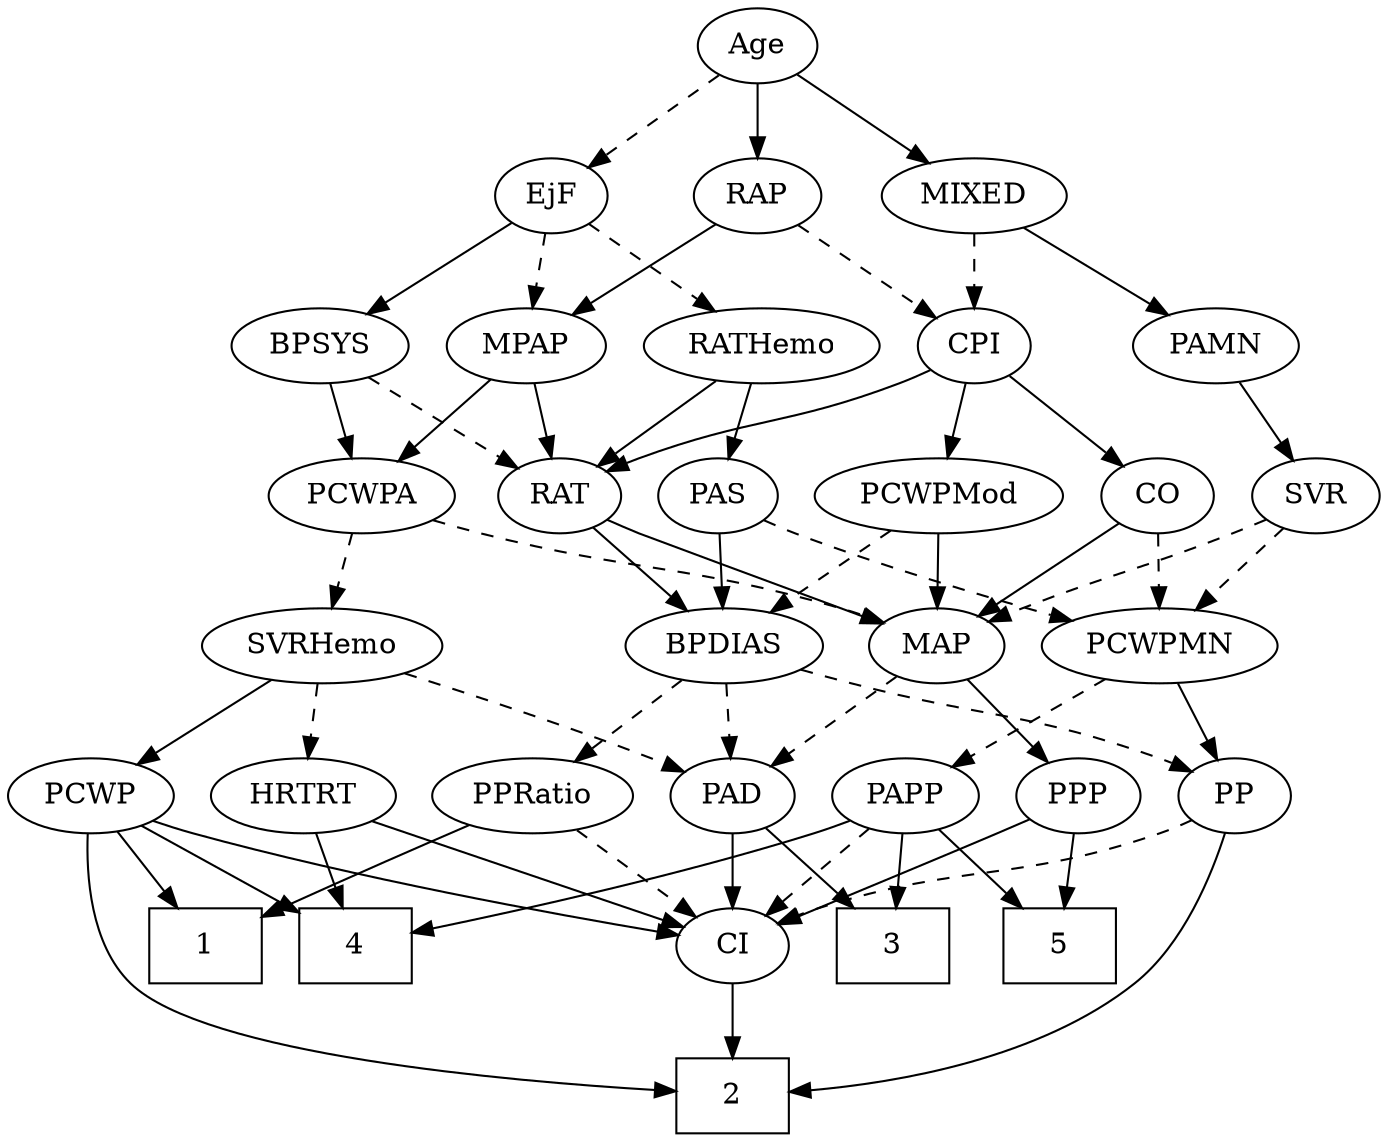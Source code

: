 strict digraph {
	graph [bb="0,0,602.04,540"];
	node [label="\N"];
	1	[height=0.5,
		pos="90.097,90",
		shape=box,
		width=0.75];
	2	[height=0.5,
		pos="311.1,18",
		shape=box,
		width=0.75];
	3	[height=0.5,
		pos="386.1,90",
		shape=box,
		width=0.75];
	4	[height=0.5,
		pos="162.1,90",
		shape=box,
		width=0.75];
	5	[height=0.5,
		pos="462.1,90",
		shape=box,
		width=0.75];
	Age	[height=0.5,
		pos="323.1,522",
		width=0.75];
	EjF	[height=0.5,
		pos="232.1,450",
		width=0.75];
	Age -> EjF	[pos="e,249.14,464.11 305.98,507.83 292.25,497.27 272.79,482.3 257.28,470.37",
		style=dashed];
	RAP	[height=0.5,
		pos="323.1,450",
		width=0.77632];
	Age -> RAP	[pos="e,323.1,468.1 323.1,503.7 323.1,495.98 323.1,486.71 323.1,478.11",
		style=solid];
	MIXED	[height=0.5,
		pos="418.1,450",
		width=1.1193];
	Age -> MIXED	[pos="e,398.15,465.7 340.52,508.16 354.26,498.04 373.7,483.71 389.69,471.93",
		style=solid];
	MPAP	[height=0.5,
		pos="222.1,378",
		width=0.97491];
	EjF -> MPAP	[pos="e,224.56,396.28 229.68,432.05 228.57,424.35 227.24,415.03 226.01,406.36",
		style=dashed];
	BPSYS	[height=0.5,
		pos="131.1,378",
		width=1.0471];
	EjF -> BPSYS	[pos="e,151.78,393.34 214.04,436.49 199.16,426.17 177.76,411.34 160.42,399.32",
		style=solid];
	RATHemo	[height=0.5,
		pos="324.1,378",
		width=1.3721];
	EjF -> RATHemo	[pos="e,303.66,394.55 249.4,435.83 262.4,425.94 280.49,412.18 295.61,400.67",
		style=dashed];
	RAP -> MPAP	[pos="e,242.24,392.96 304.57,436.16 289.54,425.74 268.08,410.87 250.82,398.91",
		style=solid];
	CPI	[height=0.5,
		pos="418.1,378",
		width=0.75];
	RAP -> CPI	[pos="e,400.63,391.87 340.97,435.83 355.52,425.11 376.26,409.83 392.56,397.82",
		style=dashed];
	PAMN	[height=0.5,
		pos="530.1,378",
		width=1.011];
	MIXED -> PAMN	[pos="e,508.5,392.5 440.49,435 457.58,424.33 481.28,409.51 500.02,397.8",
		style=solid];
	MIXED -> CPI	[pos="e,418.1,396.1 418.1,431.7 418.1,423.98 418.1,414.71 418.1,406.11",
		style=dashed];
	RAT	[height=0.5,
		pos="235.1,306",
		width=0.75827];
	MPAP -> RAT	[pos="e,231.89,324.28 225.24,360.05 226.68,352.35 228.41,343.03 230.01,334.36",
		style=solid];
	PCWPA	[height=0.5,
		pos="146.1,306",
		width=1.1555];
	MPAP -> PCWPA	[pos="e,163.08,322.64 205.61,361.81 195.39,352.4 182.08,340.14 170.64,329.61",
		style=solid];
	BPSYS -> RAT	[pos="e,216.52,319.5 152.14,362.83 168.22,352.02 190.49,337.02 207.91,325.3",
		style=dashed];
	BPSYS -> PCWPA	[pos="e,142.4,324.28 134.73,360.05 136.4,352.26 138.42,342.82 140.29,334.08",
		style=solid];
	PAD	[height=0.5,
		pos="311.1,162",
		width=0.79437];
	PAD -> 3	[pos="e,367.66,108.2 326.64,146.5 336.33,137.45 349.04,125.59 360.22,115.15",
		style=solid];
	CI	[height=0.5,
		pos="311.1,90",
		width=0.75];
	PAD -> CI	[pos="e,311.1,108.1 311.1,143.7 311.1,135.98 311.1,126.71 311.1,118.11",
		style=solid];
	CO	[height=0.5,
		pos="501.1,306",
		width=0.75];
	PCWPMN	[height=0.5,
		pos="502.1,234",
		width=1.3902];
	CO -> PCWPMN	[pos="e,501.85,252.1 501.34,287.7 501.45,279.98 501.59,270.71 501.71,262.11",
		style=dashed];
	MAP	[height=0.5,
		pos="403.1,234",
		width=0.84854];
	CO -> MAP	[pos="e,421.96,248.47 483.12,292.16 468.35,281.61 447.18,266.49 430.32,254.45",
		style=solid];
	PAS	[height=0.5,
		pos="307.1,306",
		width=0.75];
	PAS -> PCWPMN	[pos="e,464.7,246.08 328.23,294.51 333.07,292.25 338.22,289.96 343.1,288 380.02,273.19 422.84,259.09 454.75,249.15",
		style=dashed];
	BPDIAS	[height=0.5,
		pos="309.1,234",
		width=1.1735];
	PAS -> BPDIAS	[pos="e,308.61,252.1 307.59,287.7 307.81,279.98 308.08,270.71 308.32,262.11",
		style=solid];
	SVR	[height=0.5,
		pos="574.1,306",
		width=0.77632];
	PAMN -> SVR	[pos="e,564.05,322.99 540.52,360.41 545.92,351.83 552.61,341.19 558.59,331.67",
		style=solid];
	RATHemo -> PAS	[pos="e,311.29,324.28 319.98,360.05 318.09,352.26 315.8,342.82 313.67,334.08",
		style=solid];
	RATHemo -> RAT	[pos="e,252.1,320.37 304.34,361.46 291.37,351.26 274.27,337.81 260.32,326.84",
		style=solid];
	CPI -> CO	[pos="e,485.02,320.56 434.5,363.17 446.74,352.85 463.65,338.58 477.37,327.01",
		style=solid];
	CPI -> RAT	[pos="e,256.22,317.52 396.97,366.48 392.14,364.22 386.98,361.94 382.1,360 333.88,340.89 319.31,343.11 271.1,324 269.27,323.27 267.4,322.5 \
265.52,321.69",
		style=solid];
	PCWPMod	[height=0.5,
		pos="404.1,306",
		width=1.4443];
	CPI -> PCWPMod	[pos="e,407.55,324.28 414.71,360.05 413.17,352.35 411.3,343.03 409.57,334.36",
		style=solid];
	RAT -> BPDIAS	[pos="e,292.6,250.61 250.07,290.83 260.09,281.36 273.5,268.67 285,257.79",
		style=solid];
	RAT -> MAP	[pos="e,378.38,244.83 256.7,294.54 261.42,292.33 266.41,290.05 271.1,288 280.46,283.91 332.85,262.97 368.75,248.67",
		style=solid];
	SVR -> PCWPMN	[pos="e,518.76,251.2 559.18,290.5 549.61,281.19 536.97,268.9 526.01,258.25",
		style=dashed];
	SVR -> MAP	[pos="e,427.15,245.39 552.29,294.7 547.32,292.43 542.05,290.08 537.1,288 495.86,270.65 484.58,268.75 443.1,252 440.91,251.12 438.67,250.2 \
436.41,249.26",
		style=dashed];
	PCWPMod -> BPDIAS	[pos="e,329.47,250.01 383.01,289.46 369.67,279.63 352.25,266.8 337.67,256.06",
		style=dashed];
	PCWPMod -> MAP	[pos="e,403.34,252.1 403.85,287.7 403.74,279.98 403.61,270.71 403.48,262.11",
		style=solid];
	SVRHemo	[height=0.5,
		pos="134.1,234",
		width=1.3902];
	PCWPA -> SVRHemo	[pos="e,137.03,252.1 143.13,287.7 141.81,279.98 140.22,270.71 138.74,262.11",
		style=dashed];
	PCWPA -> MAP	[pos="e,378.77,245.38 177.91,294.28 184.86,292.09 192.2,289.87 199.1,288 269.86,268.78 290.01,273.54 360.1,252 363.07,251.09 366.13,250.06 \
369.18,248.97",
		style=dashed];
	PP	[height=0.5,
		pos="538.1,162",
		width=0.75];
	PCWPMN -> PP	[pos="e,529.71,179.31 510.81,216.05 515.07,207.77 520.29,197.62 525.02,188.42",
		style=solid];
	PAPP	[height=0.5,
		pos="389.1,162",
		width=0.88464];
	PCWPMN -> PAPP	[pos="e,409.99,175.94 478.13,218.15 460.76,207.39 437.17,192.78 418.63,181.3",
		style=dashed];
	SVRHemo -> PAD	[pos="e,288.9,173.5 168.3,220.8 196.81,210.45 238.37,194.95 274.1,180 275.91,179.24 277.76,178.45 279.62,177.64",
		style=dashed];
	PCWP	[height=0.5,
		pos="35.097,162",
		width=0.97491];
	SVRHemo -> PCWP	[pos="e,54.99,177.07 112.13,217.46 97.706,207.27 78.717,193.84 63.201,182.87",
		style=solid];
	HRTRT	[height=0.5,
		pos="128.1,162",
		width=1.1013];
	SVRHemo -> HRTRT	[pos="e,129.56,180.1 132.61,215.7 131.95,207.98 131.16,198.71 130.42,190.11",
		style=dashed];
	BPDIAS -> PAD	[pos="e,310.61,180.1 309.59,215.7 309.81,207.98 310.08,198.71 310.32,190.11",
		style=dashed];
	BPDIAS -> PP	[pos="e,517.06,173.74 341.57,222.48 348.64,220.27 356.11,218 363.1,216 424.44,198.41 442.09,201.72 502.1,180 503.95,179.33 505.84,178.6 \
507.72,177.83",
		style=dashed];
	PPRatio	[height=0.5,
		pos="225.1,162",
		width=1.1013];
	BPDIAS -> PPRatio	[pos="e,243.4,178.25 290.45,217.46 278.96,207.88 264.03,195.45 251.35,184.88",
		style=dashed];
	MAP -> PAD	[pos="e,328.61,176.33 384.92,219.17 371.14,208.68 352.01,194.13 336.68,182.46",
		style=dashed];
	PPP	[height=0.5,
		pos="466.1,162",
		width=0.75];
	MAP -> PPP	[pos="e,452.45,178.16 416.77,217.81 425.19,208.45 436.14,196.28 445.59,185.79",
		style=solid];
	PP -> 2	[pos="e,338.27,19.723 534.97,143.99 530.38,123.89 519.89,90.822 498.1,72 455.69,35.38 389.62,23.967 348.43,20.468",
		style=solid];
	PP -> CI	[pos="e,332.69,101.23 517.47,150.36 512.51,148.06 507.19,145.78 502.1,144 436.57,121.05 415.96,129.96 350.1,108 347.49,107.13 344.82,106.16 \
342.16,105.13",
		style=dashed];
	PPP -> 5	[pos="e,463.07,108.1 465.11,143.7 464.67,135.98 464.14,126.71 463.65,118.11",
		style=solid];
	PPP -> CI	[pos="e,333.1,100.62 444.81,150.85 439.98,148.58 434.87,146.19 430.1,144 400.47,130.41 366.48,115.32 342.43,104.73",
		style=solid];
	PPRatio -> 1	[pos="e,117.36,105.14 200.02,148 179.29,137.25 149.57,121.84 126.27,109.75",
		style=solid];
	PPRatio -> CI	[pos="e,294.51,104.5 243.76,145.81 256.28,135.62 272.9,122.09 286.5,111.02",
		style=dashed];
	PCWP -> 1	[pos="e,76.51,108.29 47.577,145.12 54.245,136.63 62.612,125.98 70.156,116.38",
		style=solid];
	PCWP -> 2	[pos="e,283.78,20.926 33.624,143.67 32.939,123.58 35.151,90.815 54.097,72 84.641,41.667 210.14,27.236 273.76,21.759",
		style=solid];
	PCWP -> 4	[pos="e,134.86,106.01 58.096,148.32 76.984,137.91 104.08,122.98 125.88,110.96",
		style=solid];
	PCWP -> CI	[pos="e,285.38,95.618 61.874,149.95 67.511,147.82 73.458,145.72 79.097,144 147.46,123.1 229.39,106.24 275.32,97.509",
		style=solid];
	CI -> 2	[pos="e,311.1,36.104 311.1,71.697 311.1,63.983 311.1,54.712 311.1,46.112",
		style=solid];
	PAPP -> 3	[pos="e,386.83,108.1 388.36,143.7 388.02,135.98 387.63,126.71 387.26,118.11",
		style=solid];
	PAPP -> 4	[pos="e,189.37,97.584 364.75,150.08 359.63,147.94 354.22,145.81 349.1,144 298.05,126 237.55,109.75 199.49,100.12",
		style=solid];
	PAPP -> 5	[pos="e,444.33,108.04 404.58,146.15 413.94,137.18 426.1,125.52 436.83,115.23",
		style=solid];
	PAPP -> CI	[pos="e,326.55,104.87 372.56,146.15 361.4,136.15 346.54,122.8 334.22,111.75",
		style=dashed];
	HRTRT -> 4	[pos="e,153.71,108.28 136.33,144.05 140.2,136.09 144.9,126.41 149.22,117.51",
		style=solid];
	HRTRT -> CI	[pos="e,288.14,99.781 157.5,149.75 190.6,137.09 244.24,116.57 278.58,103.44",
		style=solid];
}
